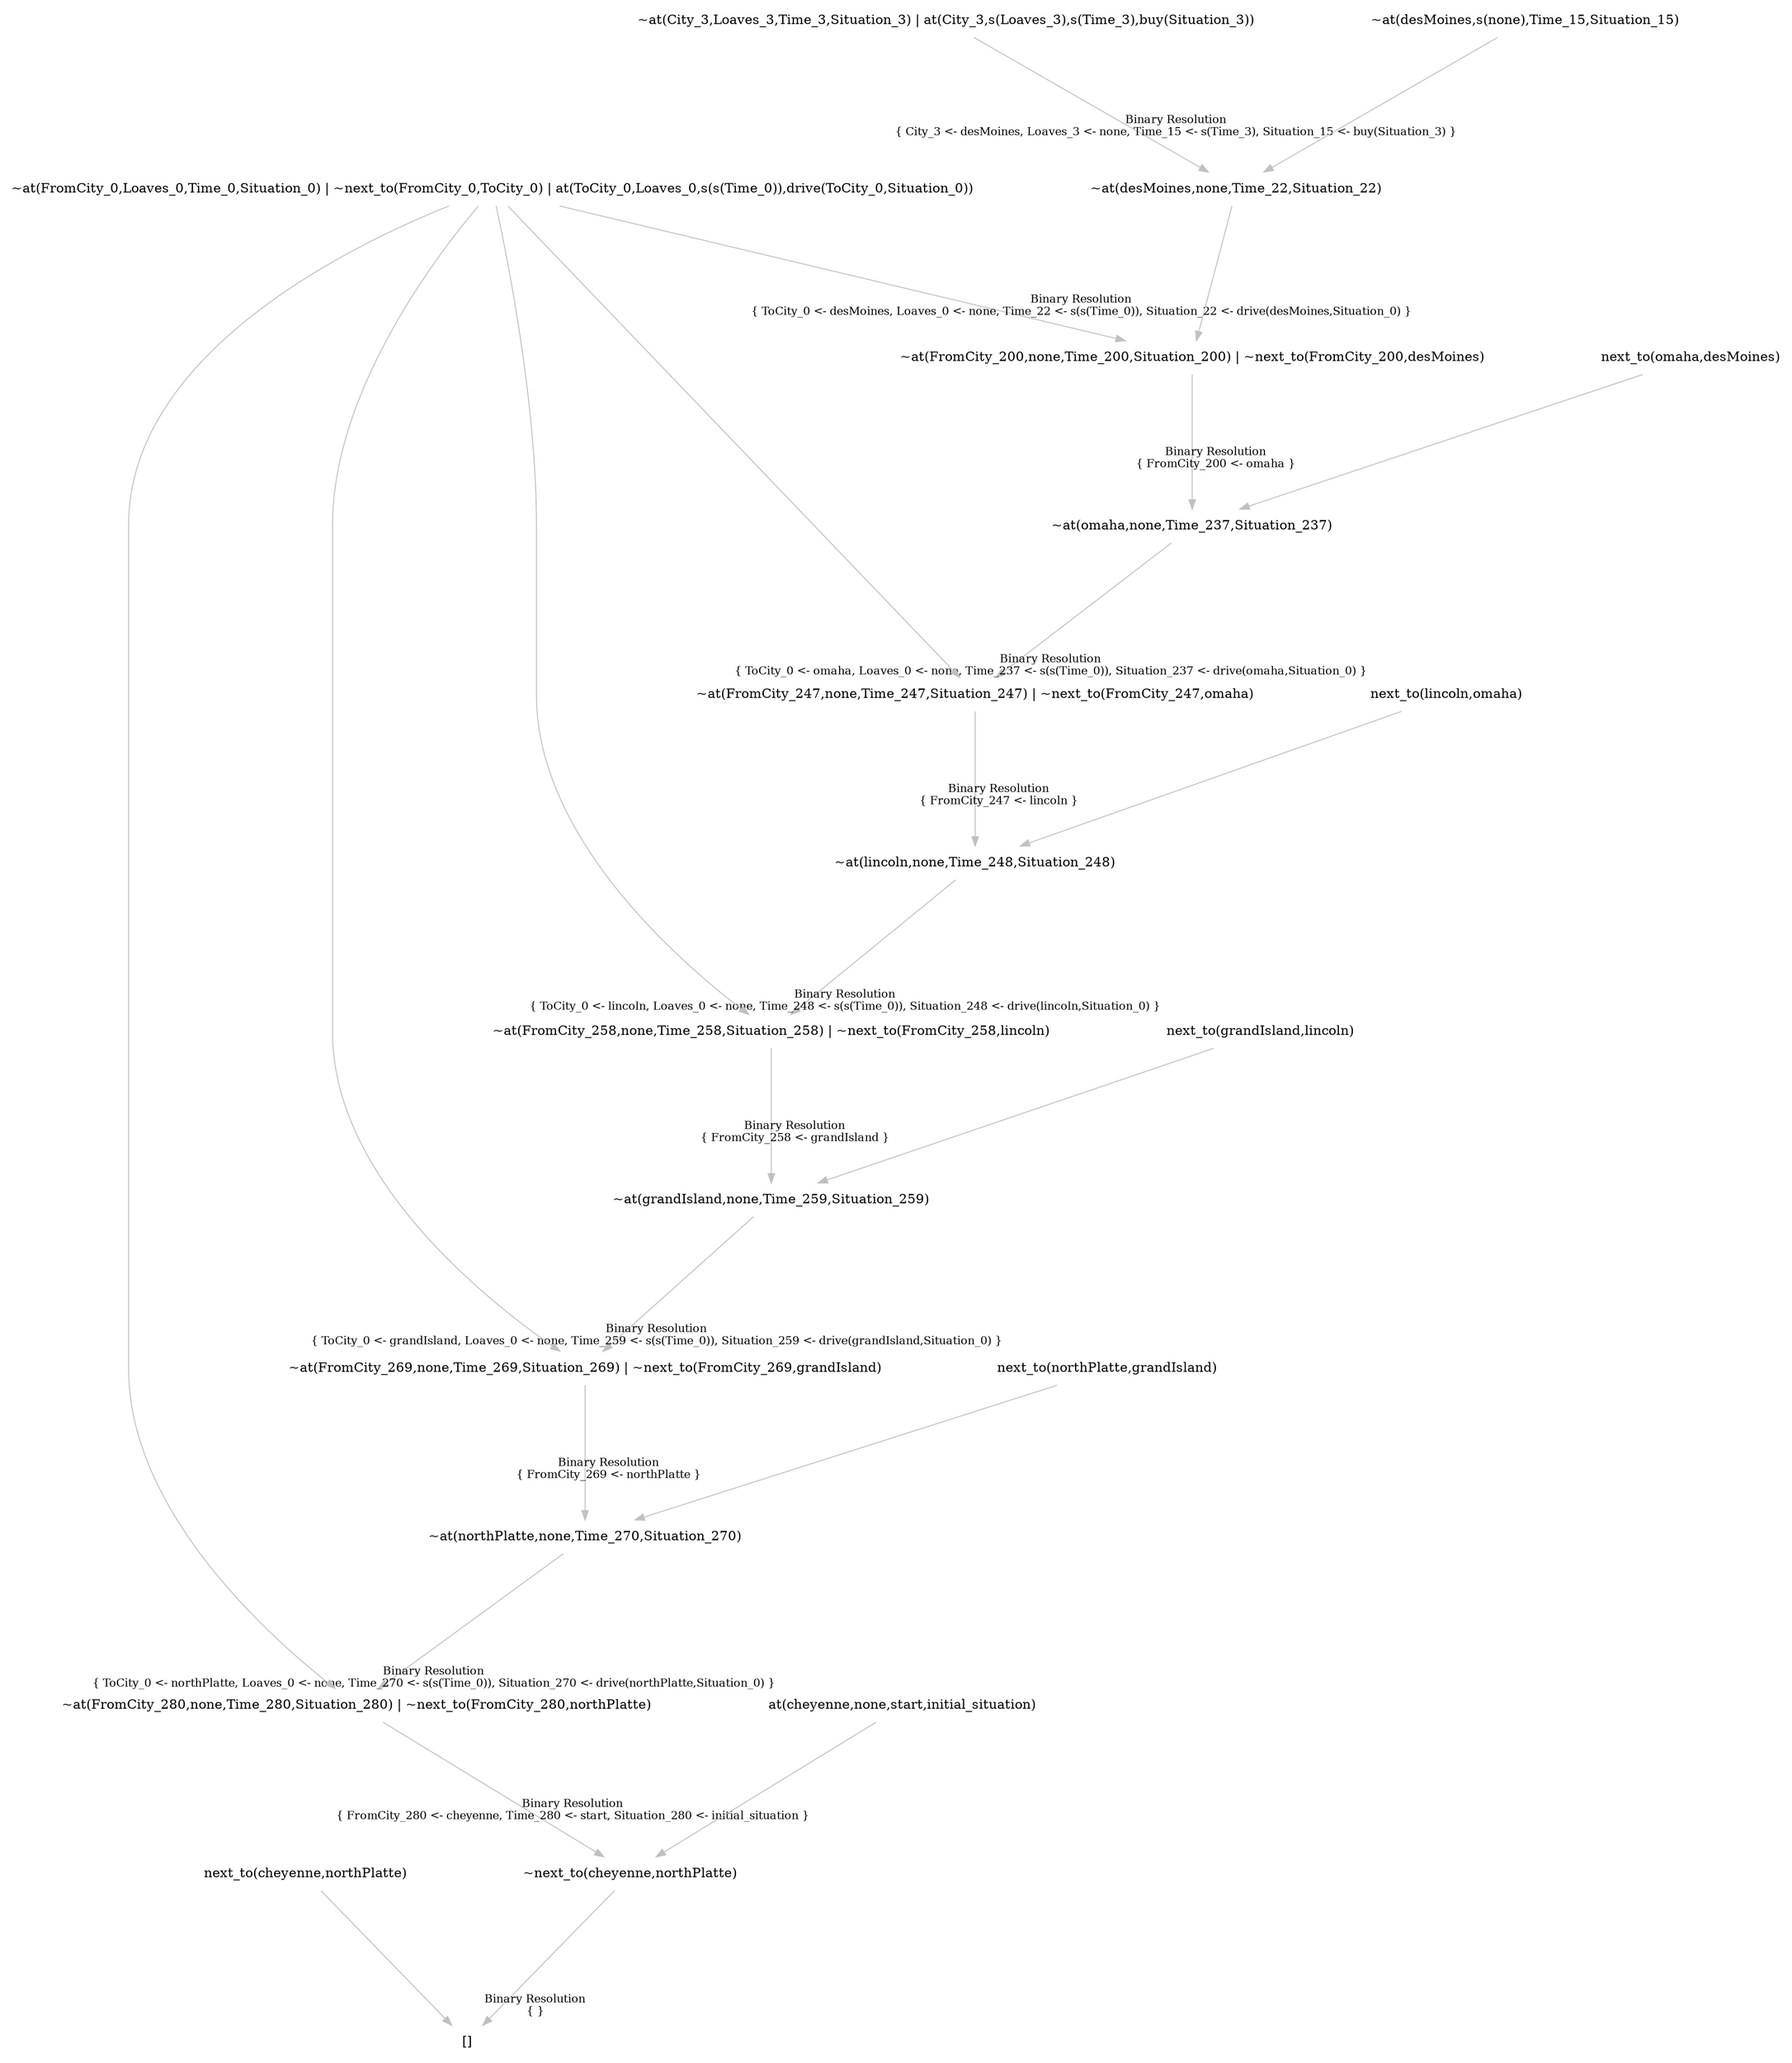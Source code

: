 digraph {
	nodesep="1.5"; ranksep=2;
	node [shape=plaintext];
	edge [color=gray];
	"~next_to(cheyenne,northPlatte)" -> "[]" [labelfontcolor=black,labelfontsize="12",headlabel="Binary Resolution\n{ }",labeldistance="6"];
	"~at(FromCity_280,none,Time_280,Situation_280) | ~next_to(FromCity_280,northPlatte)" -> "~next_to(cheyenne,northPlatte)" [labelfontcolor=black,labelfontsize="12",headlabel="Binary Resolution\n{ FromCity_280 <- cheyenne, Time_280 <- start, Situation_280 <- initial_situation }",labeldistance="6"];
	"~at(northPlatte,none,Time_270,Situation_270)" -> "~at(FromCity_280,none,Time_280,Situation_280) | ~next_to(FromCity_280,northPlatte)" [labelfontcolor=black,labelfontsize="12",headlabel="Binary Resolution\n{ ToCity_0 <- northPlatte, Loaves_0 <- none, Time_270 <- s(s(Time_0)), Situation_270 <- drive(northPlatte,Situation_0) }",labeldistance="6"];
	"~at(FromCity_269,none,Time_269,Situation_269) | ~next_to(FromCity_269,grandIsland)" -> "~at(northPlatte,none,Time_270,Situation_270)" [labelfontcolor=black,labelfontsize="12",headlabel="Binary Resolution\n{ FromCity_269 <- northPlatte }",labeldistance="6"];
	"~at(grandIsland,none,Time_259,Situation_259)" -> "~at(FromCity_269,none,Time_269,Situation_269) | ~next_to(FromCity_269,grandIsland)" [labelfontcolor=black,labelfontsize="12",headlabel="Binary Resolution\n{ ToCity_0 <- grandIsland, Loaves_0 <- none, Time_259 <- s(s(Time_0)), Situation_259 <- drive(grandIsland,Situation_0) }",labeldistance="6"];
	"~at(FromCity_258,none,Time_258,Situation_258) | ~next_to(FromCity_258,lincoln)" -> "~at(grandIsland,none,Time_259,Situation_259)" [labelfontcolor=black,labelfontsize="12",headlabel="Binary Resolution\n{ FromCity_258 <- grandIsland }",labeldistance="6"];
	"~at(lincoln,none,Time_248,Situation_248)" -> "~at(FromCity_258,none,Time_258,Situation_258) | ~next_to(FromCity_258,lincoln)" [labelfontcolor=black,labelfontsize="12",headlabel="Binary Resolution\n{ ToCity_0 <- lincoln, Loaves_0 <- none, Time_248 <- s(s(Time_0)), Situation_248 <- drive(lincoln,Situation_0) }",labeldistance="6"];
	"~at(FromCity_247,none,Time_247,Situation_247) | ~next_to(FromCity_247,omaha)" -> "~at(lincoln,none,Time_248,Situation_248)" [labelfontcolor=black,labelfontsize="12",headlabel="Binary Resolution\n{ FromCity_247 <- lincoln }",labeldistance="6"];
	"~at(omaha,none,Time_237,Situation_237)" -> "~at(FromCity_247,none,Time_247,Situation_247) | ~next_to(FromCity_247,omaha)" [labelfontcolor=black,labelfontsize="12",headlabel="Binary Resolution\n{ ToCity_0 <- omaha, Loaves_0 <- none, Time_237 <- s(s(Time_0)), Situation_237 <- drive(omaha,Situation_0) }",labeldistance="6"];
	"~at(FromCity_200,none,Time_200,Situation_200) | ~next_to(FromCity_200,desMoines)" -> "~at(omaha,none,Time_237,Situation_237)" [labelfontcolor=black,labelfontsize="12",headlabel="Binary Resolution\n{ FromCity_200 <- omaha }",labeldistance="6"];
	"~at(FromCity_0,Loaves_0,Time_0,Situation_0) | ~next_to(FromCity_0,ToCity_0) | at(ToCity_0,Loaves_0,s(s(Time_0)),drive(ToCity_0,Situation_0))" -> "~at(FromCity_200,none,Time_200,Situation_200) | ~next_to(FromCity_200,desMoines)" [labelfontcolor=black,labelfontsize="12",headlabel="Binary Resolution\n{ ToCity_0 <- desMoines, Loaves_0 <- none, Time_22 <- s(s(Time_0)), Situation_22 <- drive(desMoines,Situation_0) }",labeldistance="6"];
	"~at(desMoines,none,Time_22,Situation_22)" -> "~at(FromCity_200,none,Time_200,Situation_200) | ~next_to(FromCity_200,desMoines)" ;
	"~at(City_3,Loaves_3,Time_3,Situation_3) | at(City_3,s(Loaves_3),s(Time_3),buy(Situation_3))" -> "~at(desMoines,none,Time_22,Situation_22)" [labelfontcolor=black,labelfontsize="12",headlabel="Binary Resolution\n{ City_3 <- desMoines, Loaves_3 <- none, Time_15 <- s(Time_3), Situation_15 <- buy(Situation_3) }",labeldistance="6"];
	"~at(desMoines,s(none),Time_15,Situation_15)" -> "~at(desMoines,none,Time_22,Situation_22)" ;
	"next_to(omaha,desMoines)" -> "~at(omaha,none,Time_237,Situation_237)" ;
	"~at(FromCity_0,Loaves_0,Time_0,Situation_0) | ~next_to(FromCity_0,ToCity_0) | at(ToCity_0,Loaves_0,s(s(Time_0)),drive(ToCity_0,Situation_0))" -> "~at(FromCity_247,none,Time_247,Situation_247) | ~next_to(FromCity_247,omaha)" ;
	"next_to(lincoln,omaha)" -> "~at(lincoln,none,Time_248,Situation_248)" ;
	"~at(FromCity_0,Loaves_0,Time_0,Situation_0) | ~next_to(FromCity_0,ToCity_0) | at(ToCity_0,Loaves_0,s(s(Time_0)),drive(ToCity_0,Situation_0))" -> "~at(FromCity_258,none,Time_258,Situation_258) | ~next_to(FromCity_258,lincoln)" ;
	"next_to(grandIsland,lincoln)" -> "~at(grandIsland,none,Time_259,Situation_259)" ;
	"~at(FromCity_0,Loaves_0,Time_0,Situation_0) | ~next_to(FromCity_0,ToCity_0) | at(ToCity_0,Loaves_0,s(s(Time_0)),drive(ToCity_0,Situation_0))" -> "~at(FromCity_269,none,Time_269,Situation_269) | ~next_to(FromCity_269,grandIsland)" ;
	"next_to(northPlatte,grandIsland)" -> "~at(northPlatte,none,Time_270,Situation_270)" ;
	"~at(FromCity_0,Loaves_0,Time_0,Situation_0) | ~next_to(FromCity_0,ToCity_0) | at(ToCity_0,Loaves_0,s(s(Time_0)),drive(ToCity_0,Situation_0))" -> "~at(FromCity_280,none,Time_280,Situation_280) | ~next_to(FromCity_280,northPlatte)" ;
	"at(cheyenne,none,start,initial_situation)" -> "~next_to(cheyenne,northPlatte)" ;
	"next_to(cheyenne,northPlatte)" -> "[]" ;
}

